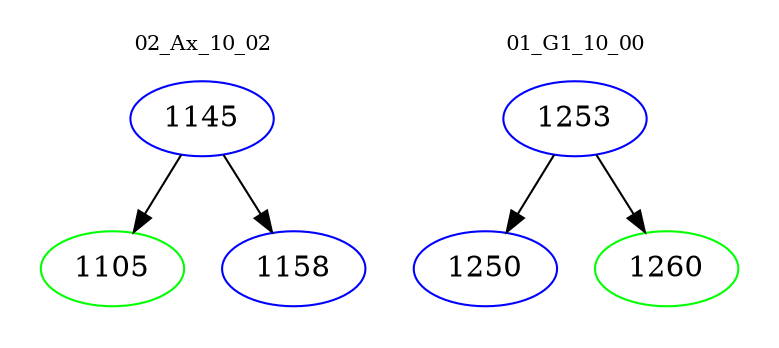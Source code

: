 digraph{
subgraph cluster_0 {
color = white
label = "02_Ax_10_02";
fontsize=10;
T0_1145 [label="1145", color="blue"]
T0_1145 -> T0_1105 [color="black"]
T0_1105 [label="1105", color="green"]
T0_1145 -> T0_1158 [color="black"]
T0_1158 [label="1158", color="blue"]
}
subgraph cluster_1 {
color = white
label = "01_G1_10_00";
fontsize=10;
T1_1253 [label="1253", color="blue"]
T1_1253 -> T1_1250 [color="black"]
T1_1250 [label="1250", color="blue"]
T1_1253 -> T1_1260 [color="black"]
T1_1260 [label="1260", color="green"]
}
}

